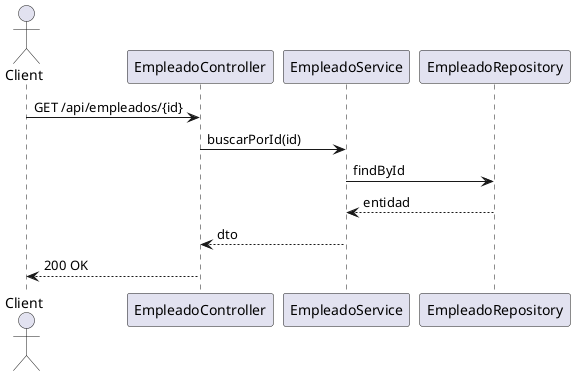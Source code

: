 @startuml
actor Client
Client -> EmpleadoController : GET /api/empleados/{id}
EmpleadoController -> EmpleadoService : buscarPorId(id)
EmpleadoService -> EmpleadoRepository : findById
EmpleadoRepository --> EmpleadoService : entidad
EmpleadoService --> EmpleadoController : dto
EmpleadoController --> Client : 200 OK
@enduml
